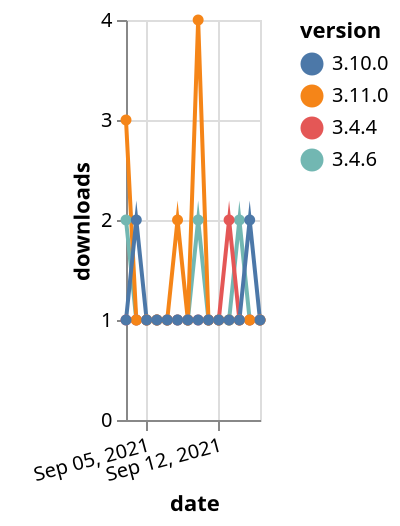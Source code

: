 {"$schema": "https://vega.github.io/schema/vega-lite/v5.json", "description": "A simple bar chart with embedded data.", "data": {"values": [{"date": "2021-09-03", "total": 192, "delta": 2, "version": "3.4.6"}, {"date": "2021-09-04", "total": 193, "delta": 1, "version": "3.4.6"}, {"date": "2021-09-05", "total": 194, "delta": 1, "version": "3.4.6"}, {"date": "2021-09-06", "total": 195, "delta": 1, "version": "3.4.6"}, {"date": "2021-09-07", "total": 196, "delta": 1, "version": "3.4.6"}, {"date": "2021-09-08", "total": 197, "delta": 1, "version": "3.4.6"}, {"date": "2021-09-09", "total": 198, "delta": 1, "version": "3.4.6"}, {"date": "2021-09-10", "total": 200, "delta": 2, "version": "3.4.6"}, {"date": "2021-09-11", "total": 201, "delta": 1, "version": "3.4.6"}, {"date": "2021-09-12", "total": 202, "delta": 1, "version": "3.4.6"}, {"date": "2021-09-13", "total": 203, "delta": 1, "version": "3.4.6"}, {"date": "2021-09-14", "total": 205, "delta": 2, "version": "3.4.6"}, {"date": "2021-09-15", "total": 206, "delta": 1, "version": "3.4.6"}, {"date": "2021-09-16", "total": 207, "delta": 1, "version": "3.4.6"}, {"date": "2021-09-03", "total": 223, "delta": 1, "version": "3.4.4"}, {"date": "2021-09-04", "total": 224, "delta": 1, "version": "3.4.4"}, {"date": "2021-09-05", "total": 225, "delta": 1, "version": "3.4.4"}, {"date": "2021-09-06", "total": 226, "delta": 1, "version": "3.4.4"}, {"date": "2021-09-07", "total": 227, "delta": 1, "version": "3.4.4"}, {"date": "2021-09-08", "total": 228, "delta": 1, "version": "3.4.4"}, {"date": "2021-09-09", "total": 229, "delta": 1, "version": "3.4.4"}, {"date": "2021-09-10", "total": 230, "delta": 1, "version": "3.4.4"}, {"date": "2021-09-11", "total": 231, "delta": 1, "version": "3.4.4"}, {"date": "2021-09-12", "total": 232, "delta": 1, "version": "3.4.4"}, {"date": "2021-09-13", "total": 234, "delta": 2, "version": "3.4.4"}, {"date": "2021-09-14", "total": 235, "delta": 1, "version": "3.4.4"}, {"date": "2021-09-15", "total": 236, "delta": 1, "version": "3.4.4"}, {"date": "2021-09-16", "total": 237, "delta": 1, "version": "3.4.4"}, {"date": "2021-09-03", "total": 244, "delta": 3, "version": "3.11.0"}, {"date": "2021-09-04", "total": 245, "delta": 1, "version": "3.11.0"}, {"date": "2021-09-05", "total": 246, "delta": 1, "version": "3.11.0"}, {"date": "2021-09-06", "total": 247, "delta": 1, "version": "3.11.0"}, {"date": "2021-09-07", "total": 248, "delta": 1, "version": "3.11.0"}, {"date": "2021-09-08", "total": 250, "delta": 2, "version": "3.11.0"}, {"date": "2021-09-09", "total": 251, "delta": 1, "version": "3.11.0"}, {"date": "2021-09-10", "total": 255, "delta": 4, "version": "3.11.0"}, {"date": "2021-09-11", "total": 256, "delta": 1, "version": "3.11.0"}, {"date": "2021-09-12", "total": 257, "delta": 1, "version": "3.11.0"}, {"date": "2021-09-13", "total": 258, "delta": 1, "version": "3.11.0"}, {"date": "2021-09-14", "total": 259, "delta": 1, "version": "3.11.0"}, {"date": "2021-09-15", "total": 260, "delta": 1, "version": "3.11.0"}, {"date": "2021-09-16", "total": 261, "delta": 1, "version": "3.11.0"}, {"date": "2021-09-03", "total": 169, "delta": 1, "version": "3.10.0"}, {"date": "2021-09-04", "total": 171, "delta": 2, "version": "3.10.0"}, {"date": "2021-09-05", "total": 172, "delta": 1, "version": "3.10.0"}, {"date": "2021-09-06", "total": 173, "delta": 1, "version": "3.10.0"}, {"date": "2021-09-07", "total": 174, "delta": 1, "version": "3.10.0"}, {"date": "2021-09-08", "total": 175, "delta": 1, "version": "3.10.0"}, {"date": "2021-09-09", "total": 176, "delta": 1, "version": "3.10.0"}, {"date": "2021-09-10", "total": 177, "delta": 1, "version": "3.10.0"}, {"date": "2021-09-11", "total": 178, "delta": 1, "version": "3.10.0"}, {"date": "2021-09-12", "total": 179, "delta": 1, "version": "3.10.0"}, {"date": "2021-09-13", "total": 180, "delta": 1, "version": "3.10.0"}, {"date": "2021-09-14", "total": 181, "delta": 1, "version": "3.10.0"}, {"date": "2021-09-15", "total": 183, "delta": 2, "version": "3.10.0"}, {"date": "2021-09-16", "total": 184, "delta": 1, "version": "3.10.0"}]}, "width": "container", "mark": {"type": "line", "point": {"filled": true}}, "encoding": {"x": {"field": "date", "type": "temporal", "timeUnit": "yearmonthdate", "title": "date", "axis": {"labelAngle": -15}}, "y": {"field": "delta", "type": "quantitative", "title": "downloads"}, "color": {"field": "version", "type": "nominal"}, "tooltip": {"field": "delta"}}}